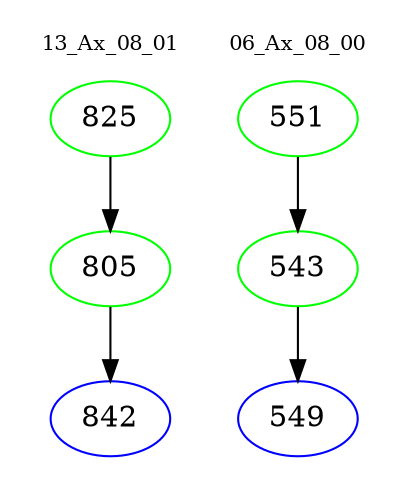digraph{
subgraph cluster_0 {
color = white
label = "13_Ax_08_01";
fontsize=10;
T0_825 [label="825", color="green"]
T0_825 -> T0_805 [color="black"]
T0_805 [label="805", color="green"]
T0_805 -> T0_842 [color="black"]
T0_842 [label="842", color="blue"]
}
subgraph cluster_1 {
color = white
label = "06_Ax_08_00";
fontsize=10;
T1_551 [label="551", color="green"]
T1_551 -> T1_543 [color="black"]
T1_543 [label="543", color="green"]
T1_543 -> T1_549 [color="black"]
T1_549 [label="549", color="blue"]
}
}
